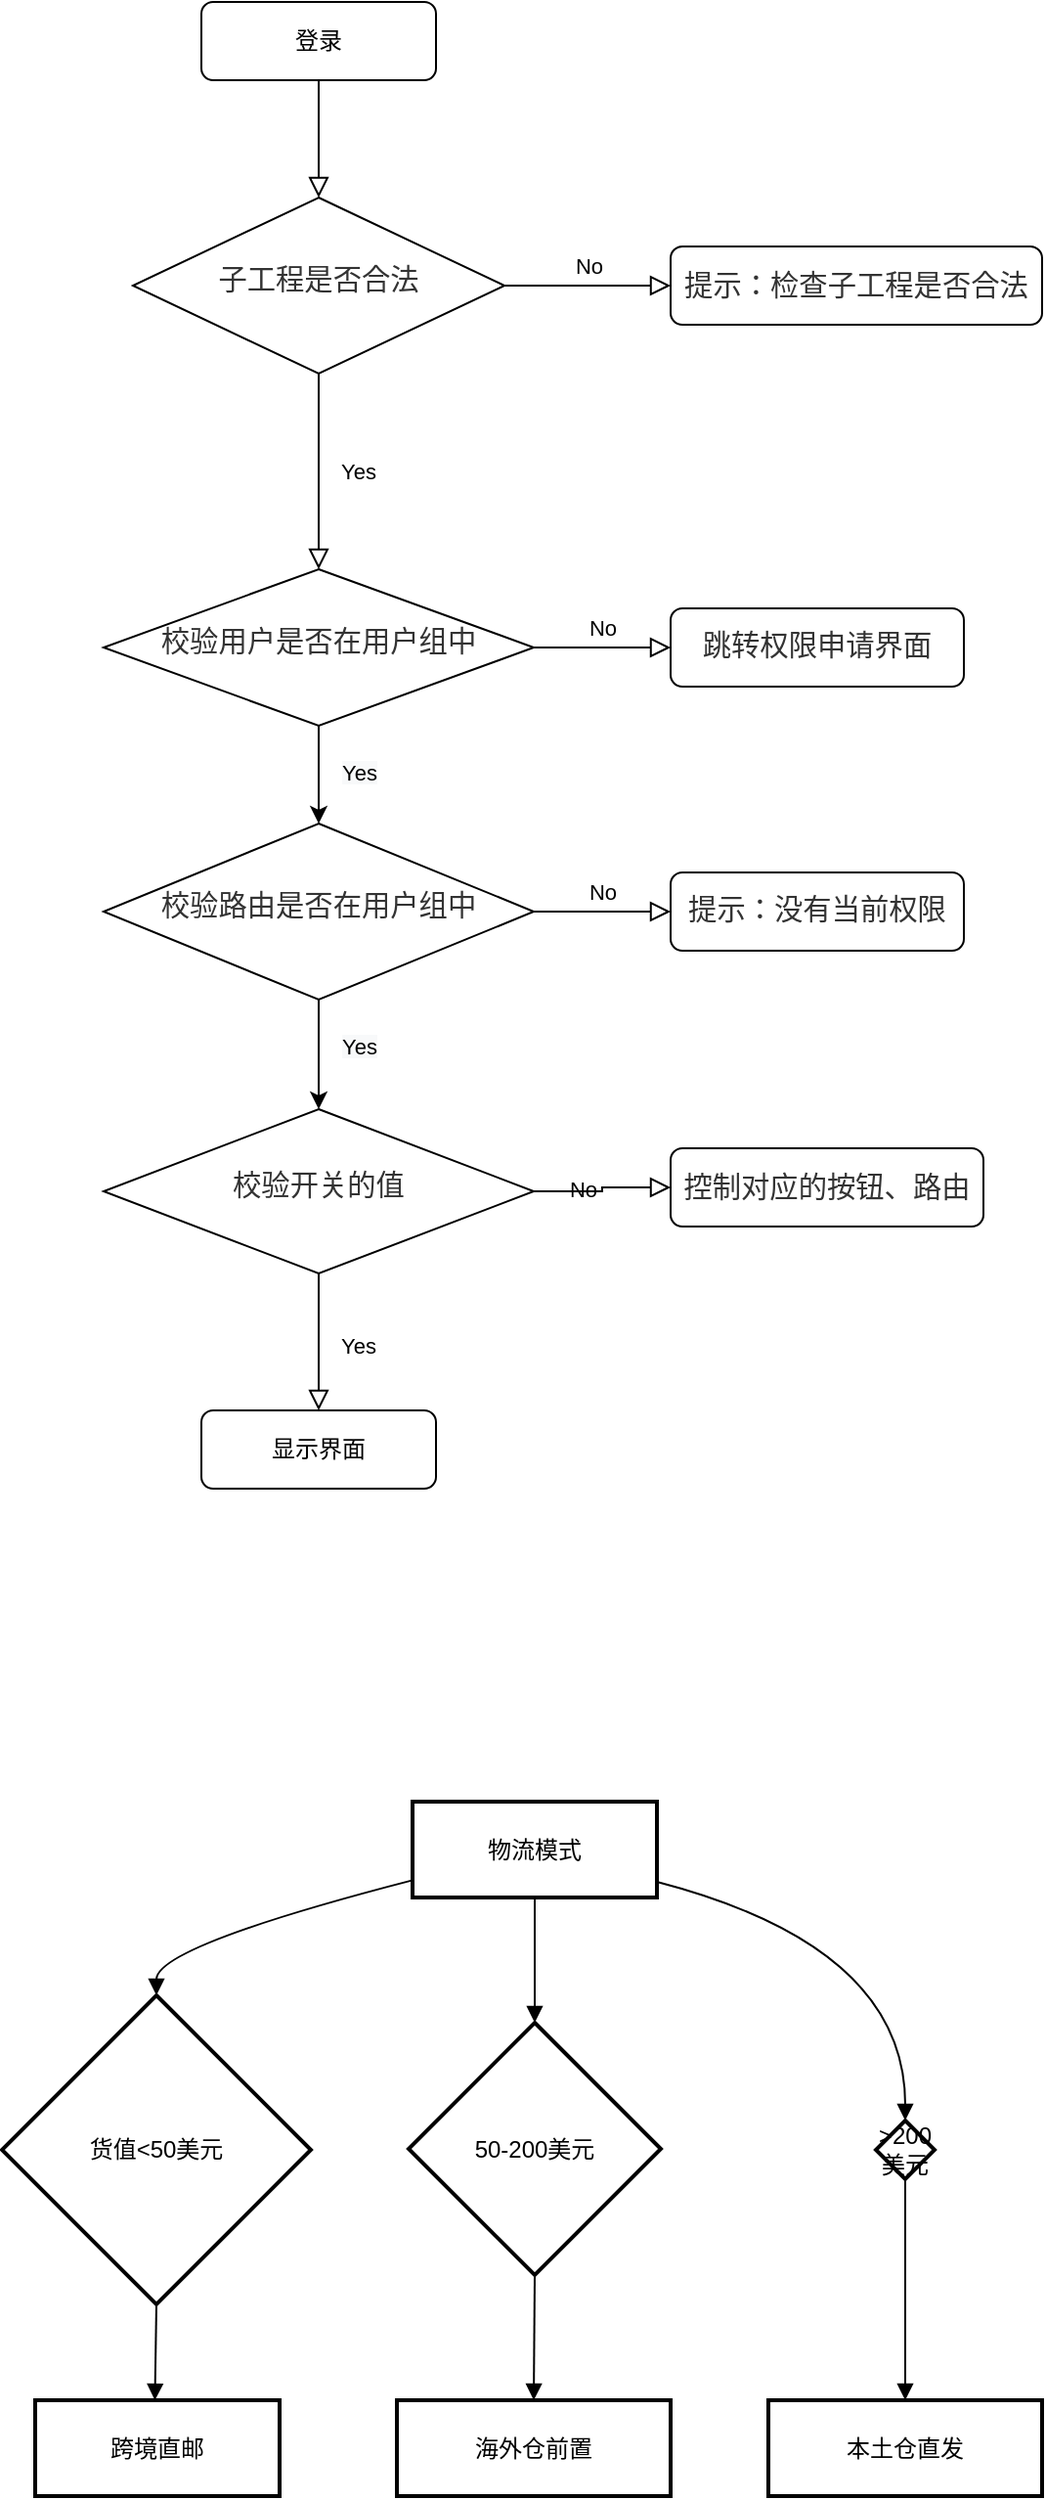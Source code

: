 <mxfile version="24.8.4" pages="5">
  <diagram id="C5RBs43oDa-KdzZeNtuy" name="Page-1">
    <mxGraphModel dx="1207" dy="711" grid="1" gridSize="10" guides="1" tooltips="1" connect="1" arrows="1" fold="1" page="1" pageScale="1" pageWidth="827" pageHeight="1169" math="0" shadow="0">
      <root>
        <mxCell id="WIyWlLk6GJQsqaUBKTNV-0" />
        <mxCell id="WIyWlLk6GJQsqaUBKTNV-1" parent="WIyWlLk6GJQsqaUBKTNV-0" />
        <mxCell id="WIyWlLk6GJQsqaUBKTNV-2" value="" style="rounded=0;html=1;jettySize=auto;orthogonalLoop=1;fontSize=11;endArrow=block;endFill=0;endSize=8;strokeWidth=1;shadow=0;labelBackgroundColor=none;edgeStyle=orthogonalEdgeStyle;" parent="WIyWlLk6GJQsqaUBKTNV-1" source="WIyWlLk6GJQsqaUBKTNV-3" target="WIyWlLk6GJQsqaUBKTNV-6" edge="1">
          <mxGeometry relative="1" as="geometry" />
        </mxCell>
        <mxCell id="WIyWlLk6GJQsqaUBKTNV-3" value="登录" style="rounded=1;whiteSpace=wrap;html=1;fontSize=12;glass=0;strokeWidth=1;shadow=0;" parent="WIyWlLk6GJQsqaUBKTNV-1" vertex="1">
          <mxGeometry x="160" y="80" width="120" height="40" as="geometry" />
        </mxCell>
        <mxCell id="WIyWlLk6GJQsqaUBKTNV-4" value="Yes" style="rounded=0;html=1;jettySize=auto;orthogonalLoop=1;fontSize=11;endArrow=block;endFill=0;endSize=8;strokeWidth=1;shadow=0;labelBackgroundColor=none;edgeStyle=orthogonalEdgeStyle;" parent="WIyWlLk6GJQsqaUBKTNV-1" source="WIyWlLk6GJQsqaUBKTNV-6" target="WIyWlLk6GJQsqaUBKTNV-10" edge="1">
          <mxGeometry y="20" relative="1" as="geometry">
            <mxPoint as="offset" />
          </mxGeometry>
        </mxCell>
        <mxCell id="WIyWlLk6GJQsqaUBKTNV-5" value="No" style="edgeStyle=orthogonalEdgeStyle;rounded=0;html=1;jettySize=auto;orthogonalLoop=1;fontSize=11;endArrow=block;endFill=0;endSize=8;strokeWidth=1;shadow=0;labelBackgroundColor=none;" parent="WIyWlLk6GJQsqaUBKTNV-1" source="WIyWlLk6GJQsqaUBKTNV-6" target="WIyWlLk6GJQsqaUBKTNV-7" edge="1">
          <mxGeometry y="10" relative="1" as="geometry">
            <mxPoint as="offset" />
          </mxGeometry>
        </mxCell>
        <mxCell id="WIyWlLk6GJQsqaUBKTNV-6" value="&lt;div&gt;&lt;div class=&quot;document&quot;&gt;&lt;p class=&quot;paragraph text-align-type-left pap-line-1.3 pap-line-rule-auto pap-spacing-before-3pt pap-spacing-after-3pt pap-hanging-indent-1.6em&quot; style=&quot;text-align: left ; line-height: 130% ; margin-top: 4px ; margin-bottom: 4px&quot;&gt;&lt;span style=&quot;font-size: 11pt ; font-family: , &amp;#34;helvetica neue&amp;#34; , &amp;#34;helvetica&amp;#34; , &amp;#34;pingfang sc&amp;#34; , &amp;#34;microsoft yahei&amp;#34; , &amp;#34;source han sans sc&amp;#34; , &amp;#34;noto sans cjk sc&amp;#34; , &amp;#34;wenquanyi micro hei&amp;#34; , sans-serif ; color: rgb(51 , 51 , 51) ; background: transparent ; letter-spacing: 0pt ; vertical-align: baseline&quot;&gt;子工程是否合法&lt;/span&gt;&lt;/p&gt;&lt;/div&gt;&lt;/div&gt;" style="rhombus;whiteSpace=wrap;html=1;shadow=0;fontFamily=Helvetica;fontSize=12;align=center;strokeWidth=1;spacing=6;spacingTop=-4;" parent="WIyWlLk6GJQsqaUBKTNV-1" vertex="1">
          <mxGeometry x="125" y="180" width="190" height="90" as="geometry" />
        </mxCell>
        <mxCell id="WIyWlLk6GJQsqaUBKTNV-7" value="&lt;div class=&quot;document&quot;&gt;&lt;pre style=&quot;text-align: left ; line-height: 130% ; margin-top: 4px ; margin-bottom: 4px&quot;&gt;&lt;span style=&quot;font-size: 11pt ; font-family: , &amp;#34;helvetica neue&amp;#34; , &amp;#34;helvetica&amp;#34; , &amp;#34;pingfang sc&amp;#34; , &amp;#34;microsoft yahei&amp;#34; , &amp;#34;source han sans sc&amp;#34; , &amp;#34;noto sans cjk sc&amp;#34; , &amp;#34;wenquanyi micro hei&amp;#34; , sans-serif ; color: rgb(51 , 51 , 51) ; background: transparent ; letter-spacing: 0pt ; vertical-align: baseline&quot;&gt;提示：检查子工程是否合法&lt;/span&gt;&lt;/pre&gt;&lt;/div&gt;" style="rounded=1;whiteSpace=wrap;html=1;fontSize=12;glass=0;strokeWidth=1;shadow=0;" parent="WIyWlLk6GJQsqaUBKTNV-1" vertex="1">
          <mxGeometry x="400" y="205" width="190" height="40" as="geometry" />
        </mxCell>
        <mxCell id="WIyWlLk6GJQsqaUBKTNV-8" value="Yes" style="rounded=0;html=1;jettySize=auto;orthogonalLoop=1;fontSize=11;endArrow=block;endFill=0;endSize=8;strokeWidth=1;shadow=0;labelBackgroundColor=none;edgeStyle=orthogonalEdgeStyle;exitX=0.5;exitY=1;exitDx=0;exitDy=0;" parent="WIyWlLk6GJQsqaUBKTNV-1" source="XSYDADeBCPBfHiSxV8Ye-8" target="WIyWlLk6GJQsqaUBKTNV-11" edge="1">
          <mxGeometry x="0.038" y="20" relative="1" as="geometry">
            <mxPoint as="offset" />
          </mxGeometry>
        </mxCell>
        <mxCell id="WIyWlLk6GJQsqaUBKTNV-9" value="No" style="edgeStyle=orthogonalEdgeStyle;rounded=0;html=1;jettySize=auto;orthogonalLoop=1;fontSize=11;endArrow=block;endFill=0;endSize=8;strokeWidth=1;shadow=0;labelBackgroundColor=none;" parent="WIyWlLk6GJQsqaUBKTNV-1" source="WIyWlLk6GJQsqaUBKTNV-10" target="WIyWlLk6GJQsqaUBKTNV-12" edge="1">
          <mxGeometry y="10" relative="1" as="geometry">
            <mxPoint as="offset" />
          </mxGeometry>
        </mxCell>
        <mxCell id="XSYDADeBCPBfHiSxV8Ye-10" style="edgeStyle=orthogonalEdgeStyle;rounded=0;orthogonalLoop=1;jettySize=auto;html=1;exitX=0.5;exitY=1;exitDx=0;exitDy=0;entryX=0.5;entryY=0;entryDx=0;entryDy=0;" parent="WIyWlLk6GJQsqaUBKTNV-1" source="WIyWlLk6GJQsqaUBKTNV-10" target="XSYDADeBCPBfHiSxV8Ye-5" edge="1">
          <mxGeometry relative="1" as="geometry" />
        </mxCell>
        <mxCell id="WIyWlLk6GJQsqaUBKTNV-10" value="&lt;div&gt;&lt;div class=&quot;document&quot;&gt;&lt;p class=&quot;paragraph text-align-type-left pap-line-1.3 pap-line-rule-auto pap-spacing-before-3pt pap-spacing-after-3pt pap-hanging-indent-1.6em&quot; style=&quot;text-align: left ; line-height: 130% ; margin-top: 4px ; margin-bottom: 4px&quot;&gt;&lt;span style=&quot;font-size: 11pt ; font-family: , &amp;#34;helvetica neue&amp;#34; , &amp;#34;helvetica&amp;#34; , &amp;#34;pingfang sc&amp;#34; , &amp;#34;microsoft yahei&amp;#34; , &amp;#34;source han sans sc&amp;#34; , &amp;#34;noto sans cjk sc&amp;#34; , &amp;#34;wenquanyi micro hei&amp;#34; , sans-serif ; color: rgb(51 , 51 , 51) ; background: transparent ; letter-spacing: 0pt ; vertical-align: baseline&quot;&gt;校验用户是否在用户组中&lt;/span&gt;&lt;/p&gt;&lt;/div&gt;&lt;/div&gt;" style="rhombus;whiteSpace=wrap;html=1;shadow=0;fontFamily=Helvetica;fontSize=12;align=center;strokeWidth=1;spacing=6;spacingTop=-4;" parent="WIyWlLk6GJQsqaUBKTNV-1" vertex="1">
          <mxGeometry x="110" y="370" width="220" height="80" as="geometry" />
        </mxCell>
        <mxCell id="WIyWlLk6GJQsqaUBKTNV-11" value="显示界面" style="rounded=1;whiteSpace=wrap;html=1;fontSize=12;glass=0;strokeWidth=1;shadow=0;" parent="WIyWlLk6GJQsqaUBKTNV-1" vertex="1">
          <mxGeometry x="160" y="800" width="120" height="40" as="geometry" />
        </mxCell>
        <mxCell id="WIyWlLk6GJQsqaUBKTNV-12" value="&lt;div&gt;&lt;div class=&quot;document&quot;&gt;&lt;p class=&quot;paragraph text-align-type-left pap-line-1.3 pap-line-rule-auto pap-spacing-before-3pt pap-spacing-after-3pt pap-hanging-indent-1.6em&quot; style=&quot;text-align: left ; line-height: 130% ; margin-top: 4px ; margin-bottom: 4px&quot;&gt;&lt;span style=&quot;font-size: 11pt ; font-family: , &amp;#34;helvetica neue&amp;#34; , &amp;#34;helvetica&amp;#34; , &amp;#34;pingfang sc&amp;#34; , &amp;#34;microsoft yahei&amp;#34; , &amp;#34;source han sans sc&amp;#34; , &amp;#34;noto sans cjk sc&amp;#34; , &amp;#34;wenquanyi micro hei&amp;#34; , sans-serif ; color: rgb(51 , 51 , 51) ; background: transparent ; letter-spacing: 0pt ; vertical-align: baseline&quot;&gt;跳转权限申请界面&lt;/span&gt;&lt;/p&gt;&lt;/div&gt;&lt;/div&gt;" style="rounded=1;whiteSpace=wrap;html=1;fontSize=12;glass=0;strokeWidth=1;shadow=0;" parent="WIyWlLk6GJQsqaUBKTNV-1" vertex="1">
          <mxGeometry x="400" y="390" width="150" height="40" as="geometry" />
        </mxCell>
        <mxCell id="XSYDADeBCPBfHiSxV8Ye-4" value="No" style="edgeStyle=orthogonalEdgeStyle;rounded=0;html=1;jettySize=auto;orthogonalLoop=1;fontSize=11;endArrow=block;endFill=0;endSize=8;strokeWidth=1;shadow=0;labelBackgroundColor=none;" parent="WIyWlLk6GJQsqaUBKTNV-1" source="XSYDADeBCPBfHiSxV8Ye-5" target="XSYDADeBCPBfHiSxV8Ye-6" edge="1">
          <mxGeometry y="10" relative="1" as="geometry">
            <mxPoint as="offset" />
          </mxGeometry>
        </mxCell>
        <mxCell id="XSYDADeBCPBfHiSxV8Ye-11" style="edgeStyle=orthogonalEdgeStyle;rounded=0;orthogonalLoop=1;jettySize=auto;html=1;exitX=0.5;exitY=1;exitDx=0;exitDy=0;entryX=0.5;entryY=0;entryDx=0;entryDy=0;" parent="WIyWlLk6GJQsqaUBKTNV-1" source="XSYDADeBCPBfHiSxV8Ye-5" target="XSYDADeBCPBfHiSxV8Ye-8" edge="1">
          <mxGeometry relative="1" as="geometry" />
        </mxCell>
        <mxCell id="XSYDADeBCPBfHiSxV8Ye-5" value="&lt;div&gt;&lt;div class=&quot;document&quot;&gt;&lt;p class=&quot;paragraph text-align-type-left pap-line-1.3 pap-line-rule-auto pap-spacing-before-3pt pap-spacing-after-3pt pap-hanging-indent-1.6em&quot; style=&quot;text-align: left ; line-height: 130% ; margin-top: 4px ; margin-bottom: 4px&quot;&gt;&lt;span style=&quot;font-size: 11pt ; font-family: , &amp;#34;helvetica neue&amp;#34; , &amp;#34;helvetica&amp;#34; , &amp;#34;pingfang sc&amp;#34; , &amp;#34;microsoft yahei&amp;#34; , &amp;#34;source han sans sc&amp;#34; , &amp;#34;noto sans cjk sc&amp;#34; , &amp;#34;wenquanyi micro hei&amp;#34; , sans-serif ; color: rgb(51 , 51 , 51) ; background: transparent ; letter-spacing: 0pt ; vertical-align: baseline&quot;&gt;校验路由是否在用户组中&lt;/span&gt;&lt;/p&gt;&lt;/div&gt;&lt;/div&gt;" style="rhombus;whiteSpace=wrap;html=1;shadow=0;fontFamily=Helvetica;fontSize=12;align=center;strokeWidth=1;spacing=6;spacingTop=-4;" parent="WIyWlLk6GJQsqaUBKTNV-1" vertex="1">
          <mxGeometry x="110" y="500" width="220" height="90" as="geometry" />
        </mxCell>
        <mxCell id="XSYDADeBCPBfHiSxV8Ye-6" value="&lt;div class=&quot;document&quot;&gt;&lt;p class=&quot;paragraph text-align-type-left pap-line-1.3 pap-line-rule-auto pap-spacing-before-3pt pap-spacing-after-3pt pap-hanging-indent-1.6em&quot; style=&quot;text-align: left ; line-height: 130% ; margin-top: 4px ; margin-bottom: 4px&quot;&gt;&lt;/p&gt;&lt;div&gt;&lt;div class=&quot;document&quot;&gt;&lt;p class=&quot;paragraph text-align-type-left pap-line-1.3 pap-line-rule-auto pap-spacing-before-3pt pap-spacing-after-3pt pap-hanging-indent-1.6em&quot; style=&quot;text-align: left ; line-height: 130% ; margin-top: 4px ; margin-bottom: 4px&quot;&gt;&lt;span style=&quot;font-size: 11pt ; font-family: , &amp;#34;helvetica neue&amp;#34; , &amp;#34;helvetica&amp;#34; , &amp;#34;pingfang sc&amp;#34; , &amp;#34;microsoft yahei&amp;#34; , &amp;#34;source han sans sc&amp;#34; , &amp;#34;noto sans cjk sc&amp;#34; , &amp;#34;wenquanyi micro hei&amp;#34; , sans-serif ; color: rgb(51 , 51 , 51) ; background: transparent ; letter-spacing: 0pt ; vertical-align: baseline&quot;&gt;提示：没有当前权限&lt;/span&gt;&lt;/p&gt;&lt;/div&gt;&lt;/div&gt;&lt;/div&gt;" style="rounded=1;whiteSpace=wrap;html=1;fontSize=12;glass=0;strokeWidth=1;shadow=0;" parent="WIyWlLk6GJQsqaUBKTNV-1" vertex="1">
          <mxGeometry x="400" y="525" width="150" height="40" as="geometry" />
        </mxCell>
        <mxCell id="XSYDADeBCPBfHiSxV8Ye-7" value="No" style="edgeStyle=orthogonalEdgeStyle;rounded=0;html=1;jettySize=auto;orthogonalLoop=1;fontSize=11;endArrow=block;endFill=0;endSize=8;strokeWidth=1;shadow=0;labelBackgroundColor=none;" parent="WIyWlLk6GJQsqaUBKTNV-1" source="XSYDADeBCPBfHiSxV8Ye-8" target="XSYDADeBCPBfHiSxV8Ye-9" edge="1">
          <mxGeometry y="10" relative="1" as="geometry">
            <mxPoint as="offset" />
          </mxGeometry>
        </mxCell>
        <mxCell id="XSYDADeBCPBfHiSxV8Ye-8" value="&lt;div class=&quot;document&quot;&gt;&lt;p class=&quot;paragraph text-align-type-left pap-line-1.3 pap-line-rule-auto pap-spacing-before-3pt pap-spacing-after-3pt pap-hanging-indent-1.6em&quot; style=&quot;text-align: left ; line-height: 130% ; margin-top: 4px ; margin-bottom: 4px&quot;&gt;&lt;/p&gt;&lt;div&gt;&lt;div class=&quot;document&quot;&gt;&lt;p class=&quot;paragraph text-align-type-left pap-line-1.3 pap-line-rule-auto pap-spacing-before-3pt pap-spacing-after-3pt pap-hanging-indent-1.6em&quot; style=&quot;text-align: left ; line-height: 130% ; margin-top: 4px ; margin-bottom: 4px&quot;&gt;&lt;span style=&quot;font-size: 11pt ; font-family: , &amp;#34;helvetica neue&amp;#34; , &amp;#34;helvetica&amp;#34; , &amp;#34;pingfang sc&amp;#34; , &amp;#34;microsoft yahei&amp;#34; , &amp;#34;source han sans sc&amp;#34; , &amp;#34;noto sans cjk sc&amp;#34; , &amp;#34;wenquanyi micro hei&amp;#34; , sans-serif ; color: rgb(51 , 51 , 51) ; background: transparent ; letter-spacing: 0pt ; vertical-align: baseline&quot;&gt;校验开关的值&lt;/span&gt;&lt;/p&gt;&lt;/div&gt;&lt;/div&gt;&lt;/div&gt;" style="rhombus;whiteSpace=wrap;html=1;shadow=0;fontFamily=Helvetica;fontSize=12;align=center;strokeWidth=1;spacing=6;spacingTop=-4;" parent="WIyWlLk6GJQsqaUBKTNV-1" vertex="1">
          <mxGeometry x="110" y="646" width="220" height="84" as="geometry" />
        </mxCell>
        <mxCell id="XSYDADeBCPBfHiSxV8Ye-9" value="&lt;font color=&quot;#333333&quot;&gt;&lt;span style=&quot;font-size: 14.667px&quot;&gt;控制对应的按钮、路由&lt;/span&gt;&lt;/font&gt;" style="rounded=1;whiteSpace=wrap;html=1;fontSize=12;glass=0;strokeWidth=1;shadow=0;" parent="WIyWlLk6GJQsqaUBKTNV-1" vertex="1">
          <mxGeometry x="400" y="666" width="160" height="40" as="geometry" />
        </mxCell>
        <mxCell id="XSYDADeBCPBfHiSxV8Ye-12" value="&lt;meta charset=&quot;utf-8&quot;&gt;&lt;span style=&quot;color: rgb(0, 0, 0); font-family: helvetica; font-size: 11px; font-style: normal; font-weight: 400; letter-spacing: normal; text-align: center; text-indent: 0px; text-transform: none; word-spacing: 0px; background-color: rgb(248, 249, 250); display: inline; float: none;&quot;&gt;Yes&lt;/span&gt;" style="text;whiteSpace=wrap;html=1;" parent="WIyWlLk6GJQsqaUBKTNV-1" vertex="1">
          <mxGeometry x="230" y="600" width="50" height="30" as="geometry" />
        </mxCell>
        <mxCell id="XSYDADeBCPBfHiSxV8Ye-13" value="&lt;meta charset=&quot;utf-8&quot;&gt;&lt;span style=&quot;color: rgb(0, 0, 0); font-family: helvetica; font-size: 11px; font-style: normal; font-weight: 400; letter-spacing: normal; text-align: center; text-indent: 0px; text-transform: none; word-spacing: 0px; background-color: rgb(248, 249, 250); display: inline; float: none;&quot;&gt;Yes&lt;/span&gt;" style="text;whiteSpace=wrap;html=1;" parent="WIyWlLk6GJQsqaUBKTNV-1" vertex="1">
          <mxGeometry x="230" y="460" width="50" height="30" as="geometry" />
        </mxCell>
        <mxCell id="viTQDgZY1ZenbaxmH68Z-0" value="物流模式" style="whiteSpace=wrap;strokeWidth=2;" vertex="1" parent="WIyWlLk6GJQsqaUBKTNV-1">
          <mxGeometry x="268" y="1000" width="125" height="49" as="geometry" />
        </mxCell>
        <mxCell id="viTQDgZY1ZenbaxmH68Z-1" value="货值&lt;50美元" style="rhombus;strokeWidth=2;whiteSpace=wrap;" vertex="1" parent="WIyWlLk6GJQsqaUBKTNV-1">
          <mxGeometry x="58" y="1099" width="158" height="158" as="geometry" />
        </mxCell>
        <mxCell id="viTQDgZY1ZenbaxmH68Z-2" value="50-200美元" style="rhombus;strokeWidth=2;whiteSpace=wrap;" vertex="1" parent="WIyWlLk6GJQsqaUBKTNV-1">
          <mxGeometry x="266" y="1113" width="129" height="129" as="geometry" />
        </mxCell>
        <mxCell id="viTQDgZY1ZenbaxmH68Z-3" value="&gt;200美元" style="rhombus;strokeWidth=2;whiteSpace=wrap;" vertex="1" parent="WIyWlLk6GJQsqaUBKTNV-1">
          <mxGeometry x="505" y="1163" width="30" height="30" as="geometry" />
        </mxCell>
        <mxCell id="viTQDgZY1ZenbaxmH68Z-4" value="跨境直邮" style="whiteSpace=wrap;strokeWidth=2;" vertex="1" parent="WIyWlLk6GJQsqaUBKTNV-1">
          <mxGeometry x="75" y="1306" width="125" height="49" as="geometry" />
        </mxCell>
        <mxCell id="viTQDgZY1ZenbaxmH68Z-5" value="海外仓前置" style="whiteSpace=wrap;strokeWidth=2;" vertex="1" parent="WIyWlLk6GJQsqaUBKTNV-1">
          <mxGeometry x="260" y="1306" width="140" height="49" as="geometry" />
        </mxCell>
        <mxCell id="viTQDgZY1ZenbaxmH68Z-6" value="本土仓直发" style="whiteSpace=wrap;strokeWidth=2;" vertex="1" parent="WIyWlLk6GJQsqaUBKTNV-1">
          <mxGeometry x="450" y="1306" width="140" height="49" as="geometry" />
        </mxCell>
        <mxCell id="viTQDgZY1ZenbaxmH68Z-7" value="" style="curved=1;startArrow=none;endArrow=block;exitX=0;exitY=0.82;entryX=0.5;entryY=0;rounded=0;" edge="1" parent="WIyWlLk6GJQsqaUBKTNV-1" source="viTQDgZY1ZenbaxmH68Z-0" target="viTQDgZY1ZenbaxmH68Z-1">
          <mxGeometry relative="1" as="geometry">
            <Array as="points">
              <mxPoint x="137" y="1074" />
            </Array>
          </mxGeometry>
        </mxCell>
        <mxCell id="viTQDgZY1ZenbaxmH68Z-8" value="" style="curved=1;startArrow=none;endArrow=block;exitX=0.5;exitY=0.99;entryX=0.5;entryY=0;rounded=0;" edge="1" parent="WIyWlLk6GJQsqaUBKTNV-1" source="viTQDgZY1ZenbaxmH68Z-0" target="viTQDgZY1ZenbaxmH68Z-2">
          <mxGeometry relative="1" as="geometry">
            <Array as="points" />
          </mxGeometry>
        </mxCell>
        <mxCell id="viTQDgZY1ZenbaxmH68Z-9" value="" style="curved=1;startArrow=none;endArrow=block;exitX=0.99;exitY=0.83;entryX=0.5;entryY=-0.02;rounded=0;" edge="1" parent="WIyWlLk6GJQsqaUBKTNV-1" source="viTQDgZY1ZenbaxmH68Z-0" target="viTQDgZY1ZenbaxmH68Z-3">
          <mxGeometry relative="1" as="geometry">
            <Array as="points">
              <mxPoint x="520" y="1074" />
            </Array>
          </mxGeometry>
        </mxCell>
        <mxCell id="viTQDgZY1ZenbaxmH68Z-10" value="" style="curved=1;startArrow=none;endArrow=block;exitX=0.5;exitY=1;entryX=0.49;entryY=0.01;rounded=0;" edge="1" parent="WIyWlLk6GJQsqaUBKTNV-1" source="viTQDgZY1ZenbaxmH68Z-1" target="viTQDgZY1ZenbaxmH68Z-4">
          <mxGeometry relative="1" as="geometry">
            <Array as="points" />
          </mxGeometry>
        </mxCell>
        <mxCell id="viTQDgZY1ZenbaxmH68Z-11" value="" style="curved=1;startArrow=none;endArrow=block;exitX=0.5;exitY=1;entryX=0.5;entryY=0.01;rounded=0;" edge="1" parent="WIyWlLk6GJQsqaUBKTNV-1" source="viTQDgZY1ZenbaxmH68Z-2" target="viTQDgZY1ZenbaxmH68Z-5">
          <mxGeometry relative="1" as="geometry">
            <Array as="points" />
          </mxGeometry>
        </mxCell>
        <mxCell id="viTQDgZY1ZenbaxmH68Z-12" value="" style="curved=1;startArrow=none;endArrow=block;exitX=0.5;exitY=0.98;entryX=0.5;entryY=0.01;rounded=0;" edge="1" parent="WIyWlLk6GJQsqaUBKTNV-1" source="viTQDgZY1ZenbaxmH68Z-3" target="viTQDgZY1ZenbaxmH68Z-6">
          <mxGeometry relative="1" as="geometry">
            <Array as="points" />
          </mxGeometry>
        </mxCell>
      </root>
    </mxGraphModel>
  </diagram>
  <diagram id="gbre7PoFvN95HI0ecckB" name="Page-2">
    <mxGraphModel dx="1489" dy="828" grid="1" gridSize="10" guides="1" tooltips="1" connect="1" arrows="1" fold="1" page="1" pageScale="1" pageWidth="827" pageHeight="1169" math="0" shadow="0">
      <root>
        <mxCell id="Lb562_HOeZJibadWWv1J-0" />
        <mxCell id="Lb562_HOeZJibadWWv1J-1" parent="Lb562_HOeZJibadWWv1J-0" />
      </root>
    </mxGraphModel>
  </diagram>
  <diagram id="KMTDw45ETmdznobcVzb6" name="Page-3">
    <mxGraphModel dx="2044" dy="1058" grid="1" gridSize="10" guides="1" tooltips="1" connect="1" arrows="1" fold="1" page="1" pageScale="1" pageWidth="827" pageHeight="1169" math="0" shadow="0">
      <root>
        <mxCell id="WMl-yz5_S_ytCYJ7rsez-0" />
        <mxCell id="WMl-yz5_S_ytCYJ7rsez-1" parent="WMl-yz5_S_ytCYJ7rsez-0" />
        <mxCell id="WMl-yz5_S_ytCYJ7rsez-2" value="" style="rounded=0;whiteSpace=wrap;html=1;" vertex="1" parent="WMl-yz5_S_ytCYJ7rsez-1">
          <mxGeometry x="140" y="140" width="360" height="140" as="geometry" />
        </mxCell>
        <mxCell id="WMl-yz5_S_ytCYJ7rsez-3" value="mutation Web平台" style="text;html=1;strokeColor=none;fillColor=none;align=center;verticalAlign=middle;whiteSpace=wrap;rounded=0;" vertex="1" parent="WMl-yz5_S_ytCYJ7rsez-1">
          <mxGeometry x="140" y="140" width="110" height="20" as="geometry" />
        </mxCell>
        <mxCell id="WMl-yz5_S_ytCYJ7rsez-4" value="新建项目" style="text;html=1;strokeColor=none;fillColor=none;align=center;verticalAlign=middle;whiteSpace=wrap;rounded=0;" vertex="1" parent="WMl-yz5_S_ytCYJ7rsez-1">
          <mxGeometry x="200" y="180" width="70" height="20" as="geometry" />
        </mxCell>
        <mxCell id="WMl-yz5_S_ytCYJ7rsez-6" value="权限管理" style="text;html=1;strokeColor=none;fillColor=none;align=center;verticalAlign=middle;whiteSpace=wrap;rounded=0;" vertex="1" parent="WMl-yz5_S_ytCYJ7rsez-1">
          <mxGeometry x="200" y="220" width="70" height="20" as="geometry" />
        </mxCell>
        <mxCell id="WMl-yz5_S_ytCYJ7rsez-7" value="项目管理" style="text;html=1;strokeColor=none;fillColor=none;align=center;verticalAlign=middle;whiteSpace=wrap;rounded=0;" vertex="1" parent="WMl-yz5_S_ytCYJ7rsez-1">
          <mxGeometry x="350" y="180" width="70" height="20" as="geometry" />
        </mxCell>
        <mxCell id="WMl-yz5_S_ytCYJ7rsez-8" value="远程配置yml" style="text;html=1;strokeColor=none;fillColor=none;align=center;verticalAlign=middle;whiteSpace=wrap;rounded=0;" vertex="1" parent="WMl-yz5_S_ytCYJ7rsez-1">
          <mxGeometry x="350" y="220" width="70" height="20" as="geometry" />
        </mxCell>
      </root>
    </mxGraphModel>
  </diagram>
  <diagram id="KA_ma-e29sn2K2IGu5ps" name="Page-4">
    <mxGraphModel dx="2044" dy="1058" grid="1" gridSize="10" guides="1" tooltips="1" connect="1" arrows="1" fold="1" page="1" pageScale="1" pageWidth="827" pageHeight="1169" math="0" shadow="0">
      <root>
        <mxCell id="Rw3_wm-dS9J8nInSv-eR-0" />
        <mxCell id="Rw3_wm-dS9J8nInSv-eR-1" parent="Rw3_wm-dS9J8nInSv-eR-0" />
        <mxCell id="Rw3_wm-dS9J8nInSv-eR-18" value="" style="rounded=0;whiteSpace=wrap;html=1;fillColor=#f9f7ed;strokeColor=#36393d;" vertex="1" parent="Rw3_wm-dS9J8nInSv-eR-1">
          <mxGeometry x="94.5" y="45" width="635.5" height="470" as="geometry" />
        </mxCell>
        <mxCell id="Rw3_wm-dS9J8nInSv-eR-2" value="" style="rounded=0;whiteSpace=wrap;html=1;fillColor=#ffff88;strokeColor=#36393d;" vertex="1" parent="Rw3_wm-dS9J8nInSv-eR-1">
          <mxGeometry x="110" y="90" width="120" height="60" as="geometry" />
        </mxCell>
        <mxCell id="Rw3_wm-dS9J8nInSv-eR-3" value="蓝盾插件" style="text;html=1;strokeColor=none;fillColor=none;align=center;verticalAlign=middle;whiteSpace=wrap;rounded=0;" vertex="1" parent="Rw3_wm-dS9J8nInSv-eR-1">
          <mxGeometry x="145" y="110" width="50" height="20" as="geometry" />
        </mxCell>
        <mxCell id="Rw3_wm-dS9J8nInSv-eR-4" value="" style="rounded=0;whiteSpace=wrap;html=1;fillColor=#ffff88;strokeColor=#36393d;" vertex="1" parent="Rw3_wm-dS9J8nInSv-eR-1">
          <mxGeometry x="360" y="90" width="120" height="60" as="geometry" />
        </mxCell>
        <mxCell id="Rw3_wm-dS9J8nInSv-eR-5" value="QCI插件" style="text;html=1;strokeColor=none;fillColor=none;align=center;verticalAlign=middle;whiteSpace=wrap;rounded=0;" vertex="1" parent="Rw3_wm-dS9J8nInSv-eR-1">
          <mxGeometry x="395" y="110" width="50" height="20" as="geometry" />
        </mxCell>
        <mxCell id="Rw3_wm-dS9J8nInSv-eR-6" value="" style="rounded=0;whiteSpace=wrap;html=1;fillColor=#ffff88;strokeColor=#36393d;" vertex="1" parent="Rw3_wm-dS9J8nInSv-eR-1">
          <mxGeometry x="570" y="90" width="120" height="60" as="geometry" />
        </mxCell>
        <mxCell id="Rw3_wm-dS9J8nInSv-eR-7" value="OCI插件" style="text;html=1;strokeColor=none;fillColor=none;align=center;verticalAlign=middle;whiteSpace=wrap;rounded=0;" vertex="1" parent="Rw3_wm-dS9J8nInSv-eR-1">
          <mxGeometry x="605" y="110" width="50" height="20" as="geometry" />
        </mxCell>
        <mxCell id="Rw3_wm-dS9J8nInSv-eR-8" value="" style="rounded=0;whiteSpace=wrap;html=1;fillColor=#ffff88;strokeColor=#36393d;" vertex="1" parent="Rw3_wm-dS9J8nInSv-eR-1">
          <mxGeometry x="348" y="250" width="140" height="60" as="geometry" />
        </mxCell>
        <mxCell id="Rw3_wm-dS9J8nInSv-eR-9" value="mu-cli命令行" style="text;html=1;strokeColor=none;fillColor=none;align=center;verticalAlign=middle;whiteSpace=wrap;rounded=0;" vertex="1" parent="Rw3_wm-dS9J8nInSv-eR-1">
          <mxGeometry x="380" y="270" width="70" height="20" as="geometry" />
        </mxCell>
        <mxCell id="Rw3_wm-dS9J8nInSv-eR-12" value="" style="endArrow=classic;html=1;" edge="1" parent="Rw3_wm-dS9J8nInSv-eR-1">
          <mxGeometry width="50" height="50" relative="1" as="geometry">
            <mxPoint x="170" y="170" as="sourcePoint" />
            <mxPoint x="300" y="240" as="targetPoint" />
          </mxGeometry>
        </mxCell>
        <mxCell id="Rw3_wm-dS9J8nInSv-eR-13" value="" style="endArrow=classic;html=1;" edge="1" parent="Rw3_wm-dS9J8nInSv-eR-1">
          <mxGeometry width="50" height="50" relative="1" as="geometry">
            <mxPoint x="415" y="160" as="sourcePoint" />
            <mxPoint x="415" y="230" as="targetPoint" />
          </mxGeometry>
        </mxCell>
        <mxCell id="Rw3_wm-dS9J8nInSv-eR-14" value="" style="endArrow=classic;html=1;" edge="1" parent="Rw3_wm-dS9J8nInSv-eR-1">
          <mxGeometry width="50" height="50" relative="1" as="geometry">
            <mxPoint x="629.5" y="160" as="sourcePoint" />
            <mxPoint x="490" y="230" as="targetPoint" />
          </mxGeometry>
        </mxCell>
        <mxCell id="Rw3_wm-dS9J8nInSv-eR-15" value="" style="rounded=0;whiteSpace=wrap;html=1;fillColor=#ffff88;strokeColor=#36393d;" vertex="1" parent="Rw3_wm-dS9J8nInSv-eR-1">
          <mxGeometry x="350" y="406" width="140" height="60" as="geometry" />
        </mxCell>
        <mxCell id="Rw3_wm-dS9J8nInSv-eR-16" value="MuJS" style="text;html=1;strokeColor=none;fillColor=none;align=center;verticalAlign=middle;whiteSpace=wrap;rounded=0;" vertex="1" parent="Rw3_wm-dS9J8nInSv-eR-1">
          <mxGeometry x="382" y="426" width="70" height="20" as="geometry" />
        </mxCell>
        <mxCell id="Rw3_wm-dS9J8nInSv-eR-17" value="" style="endArrow=classic;html=1;" edge="1" parent="Rw3_wm-dS9J8nInSv-eR-1">
          <mxGeometry width="50" height="50" relative="1" as="geometry">
            <mxPoint x="413" y="320" as="sourcePoint" />
            <mxPoint x="413" y="390" as="targetPoint" />
          </mxGeometry>
        </mxCell>
        <mxCell id="Rw3_wm-dS9J8nInSv-eR-20" value="" style="rounded=0;whiteSpace=wrap;html=1;fillColor=#ffff88;strokeColor=#36393d;" vertex="1" parent="Rw3_wm-dS9J8nInSv-eR-1">
          <mxGeometry x="344.5" y="620" width="140" height="60" as="geometry" />
        </mxCell>
        <mxCell id="Rw3_wm-dS9J8nInSv-eR-21" value="MuSVR后端" style="text;html=1;strokeColor=none;fillColor=none;align=center;verticalAlign=middle;whiteSpace=wrap;rounded=0;" vertex="1" parent="Rw3_wm-dS9J8nInSv-eR-1">
          <mxGeometry x="382.5" y="640" width="70" height="20" as="geometry" />
        </mxCell>
        <mxCell id="Rw3_wm-dS9J8nInSv-eR-22" value="" style="endArrow=classic;html=1;" edge="1" parent="Rw3_wm-dS9J8nInSv-eR-1">
          <mxGeometry width="50" height="50" relative="1" as="geometry">
            <mxPoint x="413" y="530" as="sourcePoint" />
            <mxPoint x="413" y="600" as="targetPoint" />
          </mxGeometry>
        </mxCell>
        <mxCell id="Rw3_wm-dS9J8nInSv-eR-23" value="" style="rounded=0;whiteSpace=wrap;html=1;fillColor=#ffff88;strokeColor=#36393d;" vertex="1" parent="Rw3_wm-dS9J8nInSv-eR-1">
          <mxGeometry x="350" y="790" width="140" height="60" as="geometry" />
        </mxCell>
        <mxCell id="Rw3_wm-dS9J8nInSv-eR-24" value="MuWeb&lt;br&gt;前端" style="text;html=1;strokeColor=none;fillColor=none;align=center;verticalAlign=middle;whiteSpace=wrap;rounded=0;" vertex="1" parent="Rw3_wm-dS9J8nInSv-eR-1">
          <mxGeometry x="361" y="806" width="110" height="30" as="geometry" />
        </mxCell>
        <mxCell id="Rw3_wm-dS9J8nInSv-eR-26" value="" style="endArrow=classic;html=1;" edge="1" parent="Rw3_wm-dS9J8nInSv-eR-1">
          <mxGeometry width="50" height="50" relative="1" as="geometry">
            <mxPoint x="413" y="700" as="sourcePoint" />
            <mxPoint x="413" y="770" as="targetPoint" />
          </mxGeometry>
        </mxCell>
        <mxCell id="Rw3_wm-dS9J8nInSv-eR-27" value="报告、分析" style="text;html=1;strokeColor=none;fillColor=none;align=center;verticalAlign=middle;whiteSpace=wrap;rounded=0;" vertex="1" parent="Rw3_wm-dS9J8nInSv-eR-1">
          <mxGeometry x="330" y="720" width="71" height="20" as="geometry" />
        </mxCell>
        <mxCell id="Rw3_wm-dS9J8nInSv-eR-28" value="配置" style="text;html=1;strokeColor=none;fillColor=none;align=center;verticalAlign=middle;whiteSpace=wrap;rounded=0;" vertex="1" parent="Rw3_wm-dS9J8nInSv-eR-1">
          <mxGeometry x="442" y="720" width="71" height="20" as="geometry" />
        </mxCell>
        <mxCell id="Rw3_wm-dS9J8nInSv-eR-30" value="" style="endArrow=classic;html=1;" edge="1" parent="Rw3_wm-dS9J8nInSv-eR-1">
          <mxGeometry width="50" height="50" relative="1" as="geometry">
            <mxPoint x="430" y="770" as="sourcePoint" />
            <mxPoint x="430" y="700" as="targetPoint" />
          </mxGeometry>
        </mxCell>
        <mxCell id="Rw3_wm-dS9J8nInSv-eR-31" value="" style="endArrow=classic;html=1;" edge="1" parent="Rw3_wm-dS9J8nInSv-eR-1">
          <mxGeometry width="50" height="50" relative="1" as="geometry">
            <mxPoint x="430" y="600" as="sourcePoint" />
            <mxPoint x="430" y="530" as="targetPoint" />
          </mxGeometry>
        </mxCell>
        <mxCell id="Rw3_wm-dS9J8nInSv-eR-32" value="配置" style="text;html=1;strokeColor=none;fillColor=none;align=center;verticalAlign=middle;whiteSpace=wrap;rounded=0;" vertex="1" parent="Rw3_wm-dS9J8nInSv-eR-1">
          <mxGeometry x="445" y="565" width="71" height="20" as="geometry" />
        </mxCell>
        <mxCell id="Rw3_wm-dS9J8nInSv-eR-33" value="任务" style="text;html=1;strokeColor=none;fillColor=none;align=center;verticalAlign=middle;whiteSpace=wrap;rounded=0;" vertex="1" parent="Rw3_wm-dS9J8nInSv-eR-1">
          <mxGeometry x="330" y="560" width="71" height="20" as="geometry" />
        </mxCell>
        <mxCell id="Rw3_wm-dS9J8nInSv-eR-34" value="" style="endArrow=classic;html=1;" edge="1" parent="Rw3_wm-dS9J8nInSv-eR-1">
          <mxGeometry width="50" height="50" relative="1" as="geometry">
            <mxPoint x="430" y="390" as="sourcePoint" />
            <mxPoint x="430" y="320" as="targetPoint" />
          </mxGeometry>
        </mxCell>
        <mxCell id="Rw3_wm-dS9J8nInSv-eR-35" value="变异" style="text;html=1;strokeColor=none;fillColor=none;align=center;verticalAlign=middle;whiteSpace=wrap;rounded=0;" vertex="1" parent="Rw3_wm-dS9J8nInSv-eR-1">
          <mxGeometry x="343" y="350" width="71" height="20" as="geometry" />
        </mxCell>
        <mxCell id="Rw3_wm-dS9J8nInSv-eR-36" value="回调" style="text;html=1;strokeColor=none;fillColor=none;align=center;verticalAlign=middle;whiteSpace=wrap;rounded=0;" vertex="1" parent="Rw3_wm-dS9J8nInSv-eR-1">
          <mxGeometry x="430" y="350" width="71" height="20" as="geometry" />
        </mxCell>
        <mxCell id="Rw3_wm-dS9J8nInSv-eR-38" value="MR、PUSH" style="text;html=1;strokeColor=none;fillColor=none;align=center;verticalAlign=middle;whiteSpace=wrap;rounded=0;" vertex="1" parent="Rw3_wm-dS9J8nInSv-eR-1">
          <mxGeometry x="240" y="180" width="70" height="20" as="geometry" />
        </mxCell>
        <mxCell id="Rw3_wm-dS9J8nInSv-eR-41" value="MR、PUSH" style="text;html=1;strokeColor=none;fillColor=none;align=center;verticalAlign=middle;whiteSpace=wrap;rounded=0;" vertex="1" parent="Rw3_wm-dS9J8nInSv-eR-1">
          <mxGeometry x="420" y="180" width="70" height="20" as="geometry" />
        </mxCell>
        <mxCell id="Rw3_wm-dS9J8nInSv-eR-42" value="MR、PUSH" style="text;html=1;strokeColor=none;fillColor=none;align=center;verticalAlign=middle;whiteSpace=wrap;rounded=0;" vertex="1" parent="Rw3_wm-dS9J8nInSv-eR-1">
          <mxGeometry x="590" y="190" width="70" height="20" as="geometry" />
        </mxCell>
      </root>
    </mxGraphModel>
  </diagram>
  <diagram id="LS-YfcawhJyXlsDKpS0f" name="Page-5">
    <mxGraphModel dx="2044" dy="1058" grid="1" gridSize="10" guides="1" tooltips="1" connect="1" arrows="1" fold="1" page="1" pageScale="1" pageWidth="827" pageHeight="1169" math="0" shadow="0">
      <root>
        <mxCell id="fVWyyu-34u5eeUPj3ZyX-0" />
        <mxCell id="fVWyyu-34u5eeUPj3ZyX-1" parent="fVWyyu-34u5eeUPj3ZyX-0" />
        <mxCell id="fVWyyu-34u5eeUPj3ZyX-2" value="" style="rounded=0;whiteSpace=wrap;html=1;fillColor=#fff2cc;strokeColor=#d6b656;" vertex="1" parent="fVWyyu-34u5eeUPj3ZyX-1">
          <mxGeometry x="200" y="50" width="420" height="120" as="geometry" />
        </mxCell>
        <mxCell id="fVWyyu-34u5eeUPj3ZyX-3" value="Prepare" style="text;html=1;strokeColor=none;fillColor=none;align=center;verticalAlign=middle;whiteSpace=wrap;rounded=0;" vertex="1" parent="fVWyyu-34u5eeUPj3ZyX-1">
          <mxGeometry x="210" y="50" width="40" height="20" as="geometry" />
        </mxCell>
        <mxCell id="fVWyyu-34u5eeUPj3ZyX-4" value="" style="rounded=0;whiteSpace=wrap;html=1;fillColor=#ffff88;strokeColor=#36393d;" vertex="1" parent="fVWyyu-34u5eeUPj3ZyX-1">
          <mxGeometry x="219" y="83" width="100" height="60" as="geometry" />
        </mxCell>
        <mxCell id="fVWyyu-34u5eeUPj3ZyX-5" value="加载配置" style="text;html=1;strokeColor=none;fillColor=none;align=center;verticalAlign=middle;whiteSpace=wrap;rounded=0;" vertex="1" parent="fVWyyu-34u5eeUPj3ZyX-1">
          <mxGeometry x="239" y="103" width="70" height="20" as="geometry" />
        </mxCell>
        <mxCell id="fVWyyu-34u5eeUPj3ZyX-6" value="" style="rounded=0;whiteSpace=wrap;html=1;fillColor=#ffff88;strokeColor=#36393d;" vertex="1" parent="fVWyyu-34u5eeUPj3ZyX-1">
          <mxGeometry x="369" y="83" width="100" height="60" as="geometry" />
        </mxCell>
        <mxCell id="fVWyyu-34u5eeUPj3ZyX-7" value="文件信息" style="text;html=1;strokeColor=none;fillColor=none;align=center;verticalAlign=middle;whiteSpace=wrap;rounded=0;" vertex="1" parent="fVWyyu-34u5eeUPj3ZyX-1">
          <mxGeometry x="389" y="103" width="70" height="20" as="geometry" />
        </mxCell>
        <mxCell id="fVWyyu-34u5eeUPj3ZyX-8" value="" style="rounded=0;whiteSpace=wrap;html=1;fillColor=#ffff88;strokeColor=#36393d;" vertex="1" parent="fVWyyu-34u5eeUPj3ZyX-1">
          <mxGeometry x="509" y="83" width="100" height="60" as="geometry" />
        </mxCell>
        <mxCell id="fVWyyu-34u5eeUPj3ZyX-9" value="开启日志" style="text;html=1;strokeColor=none;fillColor=none;align=center;verticalAlign=middle;whiteSpace=wrap;rounded=0;" vertex="1" parent="fVWyyu-34u5eeUPj3ZyX-1">
          <mxGeometry x="529" y="103" width="70" height="20" as="geometry" />
        </mxCell>
        <mxCell id="fVWyyu-34u5eeUPj3ZyX-11" value="" style="rounded=0;whiteSpace=wrap;html=1;fillColor=#fff2cc;strokeColor=#d6b656;" vertex="1" parent="fVWyyu-34u5eeUPj3ZyX-1">
          <mxGeometry x="200" y="300" width="420" height="120" as="geometry" />
        </mxCell>
        <mxCell id="fVWyyu-34u5eeUPj3ZyX-12" value="sandbox" style="text;html=1;strokeColor=none;fillColor=none;align=center;verticalAlign=middle;whiteSpace=wrap;rounded=0;" vertex="1" parent="fVWyyu-34u5eeUPj3ZyX-1">
          <mxGeometry x="210" y="300" width="40" height="20" as="geometry" />
        </mxCell>
        <mxCell id="fVWyyu-34u5eeUPj3ZyX-13" value="" style="rounded=0;whiteSpace=wrap;html=1;fillColor=#ffff88;strokeColor=#36393d;" vertex="1" parent="fVWyyu-34u5eeUPj3ZyX-1">
          <mxGeometry x="219" y="333" width="171" height="60" as="geometry" />
        </mxCell>
        <mxCell id="fVWyyu-34u5eeUPj3ZyX-14" value="变异文件信息准备" style="text;html=1;strokeColor=none;fillColor=none;align=center;verticalAlign=middle;whiteSpace=wrap;rounded=0;" vertex="1" parent="fVWyyu-34u5eeUPj3ZyX-1">
          <mxGeometry x="250" y="353" width="121" height="20" as="geometry" />
        </mxCell>
        <mxCell id="fVWyyu-34u5eeUPj3ZyX-15" value="" style="rounded=0;whiteSpace=wrap;html=1;fillColor=#ffff88;strokeColor=#36393d;" vertex="1" parent="fVWyyu-34u5eeUPj3ZyX-1">
          <mxGeometry x="420" y="333" width="184" height="60" as="geometry" />
        </mxCell>
        <mxCell id="fVWyyu-34u5eeUPj3ZyX-16" value="拷贝项目代码" style="text;html=1;strokeColor=none;fillColor=none;align=center;verticalAlign=middle;whiteSpace=wrap;rounded=0;" vertex="1" parent="fVWyyu-34u5eeUPj3ZyX-1">
          <mxGeometry x="462" y="353" width="101" height="20" as="geometry" />
        </mxCell>
        <mxCell id="fVWyyu-34u5eeUPj3ZyX-19" value="" style="rounded=0;whiteSpace=wrap;html=1;fillColor=#fff2cc;strokeColor=#d6b656;" vertex="1" parent="fVWyyu-34u5eeUPj3ZyX-1">
          <mxGeometry x="200" y="560" width="420" height="120" as="geometry" />
        </mxCell>
        <mxCell id="fVWyyu-34u5eeUPj3ZyX-20" value="Jest" style="text;html=1;strokeColor=none;fillColor=none;align=center;verticalAlign=middle;whiteSpace=wrap;rounded=0;" vertex="1" parent="fVWyyu-34u5eeUPj3ZyX-1">
          <mxGeometry x="210" y="560" width="40" height="20" as="geometry" />
        </mxCell>
        <mxCell id="fVWyyu-34u5eeUPj3ZyX-21" value="" style="rounded=0;whiteSpace=wrap;html=1;fillColor=#ffff88;strokeColor=#36393d;" vertex="1" parent="fVWyyu-34u5eeUPj3ZyX-1">
          <mxGeometry x="219" y="593" width="171" height="60" as="geometry" />
        </mxCell>
        <mxCell id="fVWyyu-34u5eeUPj3ZyX-22" value="初始化Jest配置" style="text;html=1;strokeColor=none;fillColor=none;align=center;verticalAlign=middle;whiteSpace=wrap;rounded=0;" vertex="1" parent="fVWyyu-34u5eeUPj3ZyX-1">
          <mxGeometry x="258" y="613" width="89" height="20" as="geometry" />
        </mxCell>
        <mxCell id="fVWyyu-34u5eeUPj3ZyX-23" value="" style="rounded=0;whiteSpace=wrap;html=1;fillColor=#ffff88;strokeColor=#36393d;" vertex="1" parent="fVWyyu-34u5eeUPj3ZyX-1">
          <mxGeometry x="420" y="593" width="178" height="60" as="geometry" />
        </mxCell>
        <mxCell id="fVWyyu-34u5eeUPj3ZyX-24" value="生成单测报告" style="text;html=1;strokeColor=none;fillColor=none;align=center;verticalAlign=middle;whiteSpace=wrap;rounded=0;" vertex="1" parent="fVWyyu-34u5eeUPj3ZyX-1">
          <mxGeometry x="466" y="613" width="79" height="20" as="geometry" />
        </mxCell>
        <mxCell id="fVWyyu-34u5eeUPj3ZyX-27" value="" style="rounded=0;whiteSpace=wrap;html=1;fillColor=#fff2cc;strokeColor=#d6b656;" vertex="1" parent="fVWyyu-34u5eeUPj3ZyX-1">
          <mxGeometry x="200" y="810" width="420" height="120" as="geometry" />
        </mxCell>
        <mxCell id="fVWyyu-34u5eeUPj3ZyX-28" value="Mutation testing" style="text;html=1;strokeColor=none;fillColor=none;align=center;verticalAlign=middle;whiteSpace=wrap;rounded=0;" vertex="1" parent="fVWyyu-34u5eeUPj3ZyX-1">
          <mxGeometry x="210" y="810" width="100" height="20" as="geometry" />
        </mxCell>
        <mxCell id="fVWyyu-34u5eeUPj3ZyX-29" value="" style="rounded=0;whiteSpace=wrap;html=1;fillColor=#ffff88;strokeColor=#36393d;" vertex="1" parent="fVWyyu-34u5eeUPj3ZyX-1">
          <mxGeometry x="219" y="843" width="100" height="60" as="geometry" />
        </mxCell>
        <mxCell id="fVWyyu-34u5eeUPj3ZyX-30" value="加载配置" style="text;html=1;strokeColor=none;fillColor=none;align=center;verticalAlign=middle;whiteSpace=wrap;rounded=0;" vertex="1" parent="fVWyyu-34u5eeUPj3ZyX-1">
          <mxGeometry x="239" y="863" width="70" height="20" as="geometry" />
        </mxCell>
        <mxCell id="fVWyyu-34u5eeUPj3ZyX-31" value="" style="rounded=0;whiteSpace=wrap;html=1;fillColor=#ffff88;strokeColor=#36393d;" vertex="1" parent="fVWyyu-34u5eeUPj3ZyX-1">
          <mxGeometry x="369" y="843" width="100" height="60" as="geometry" />
        </mxCell>
        <mxCell id="fVWyyu-34u5eeUPj3ZyX-32" value="文件信息" style="text;html=1;strokeColor=none;fillColor=none;align=center;verticalAlign=middle;whiteSpace=wrap;rounded=0;" vertex="1" parent="fVWyyu-34u5eeUPj3ZyX-1">
          <mxGeometry x="389" y="863" width="70" height="20" as="geometry" />
        </mxCell>
        <mxCell id="fVWyyu-34u5eeUPj3ZyX-33" value="" style="rounded=0;whiteSpace=wrap;html=1;fillColor=#ffff88;strokeColor=#36393d;" vertex="1" parent="fVWyyu-34u5eeUPj3ZyX-1">
          <mxGeometry x="509" y="843" width="100" height="60" as="geometry" />
        </mxCell>
        <mxCell id="fVWyyu-34u5eeUPj3ZyX-34" value="开启日志" style="text;html=1;strokeColor=none;fillColor=none;align=center;verticalAlign=middle;whiteSpace=wrap;rounded=0;" vertex="1" parent="fVWyyu-34u5eeUPj3ZyX-1">
          <mxGeometry x="529" y="863" width="70" height="20" as="geometry" />
        </mxCell>
        <mxCell id="fVWyyu-34u5eeUPj3ZyX-36" value="" style="endArrow=classic;html=1;" edge="1" parent="fVWyyu-34u5eeUPj3ZyX-1">
          <mxGeometry width="50" height="50" relative="1" as="geometry">
            <mxPoint x="400" y="190" as="sourcePoint" />
            <mxPoint x="400" y="280" as="targetPoint" />
          </mxGeometry>
        </mxCell>
        <mxCell id="fVWyyu-34u5eeUPj3ZyX-37" value="" style="endArrow=classic;html=1;" edge="1" parent="fVWyyu-34u5eeUPj3ZyX-1">
          <mxGeometry width="50" height="50" relative="1" as="geometry">
            <mxPoint x="400" y="450" as="sourcePoint" />
            <mxPoint x="400" y="540" as="targetPoint" />
          </mxGeometry>
        </mxCell>
        <mxCell id="fVWyyu-34u5eeUPj3ZyX-38" value="" style="endArrow=classic;html=1;" edge="1" parent="fVWyyu-34u5eeUPj3ZyX-1">
          <mxGeometry width="50" height="50" relative="1" as="geometry">
            <mxPoint x="400" y="710" as="sourcePoint" />
            <mxPoint x="400" y="800" as="targetPoint" />
          </mxGeometry>
        </mxCell>
      </root>
    </mxGraphModel>
  </diagram>
</mxfile>

